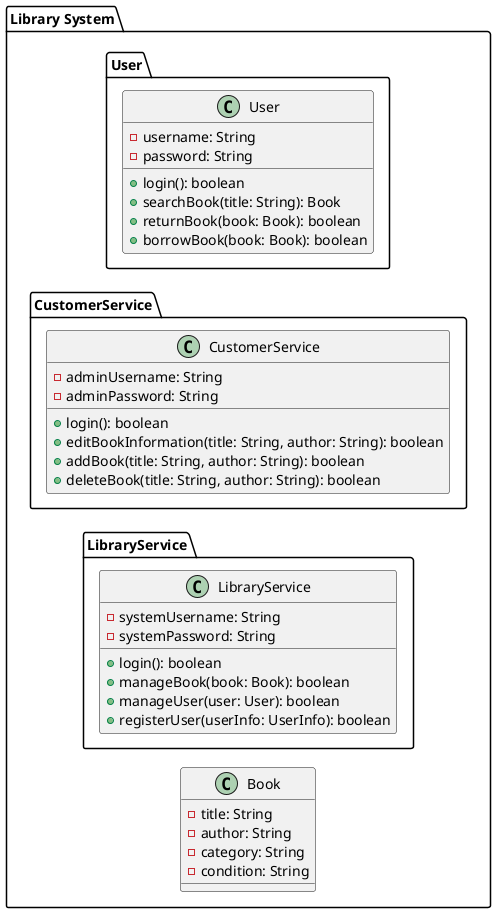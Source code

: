 @startuml
left to right direction

package "Library System" {
    package "User" {
        class User {
            - username: String
            - password: String
            + login(): boolean
            + searchBook(title: String): Book
            + returnBook(book: Book): boolean
            + borrowBook(book: Book): boolean
        }
    }

    package "CustomerService" {
        class CustomerService {
            - adminUsername: String
            - adminPassword: String
            + login(): boolean
            + editBookInformation(title: String, author: String): boolean
            + addBook(title: String, author: String): boolean
            + deleteBook(title: String, author: String): boolean
        }
    }

    package "LibraryService" {
        class LibraryService {
            - systemUsername: String
            - systemPassword: String
            + login(): boolean
            + manageBook(book: Book): boolean
            + manageUser(user: User): boolean
            + registerUser(userInfo: UserInfo): boolean
        }
    }

    class Book {
        - title: String
        - author: String
        - category: String
        - condition: String
    }
    @enduml